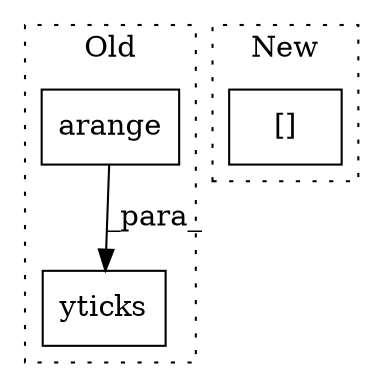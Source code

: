 digraph G {
subgraph cluster0 {
1 [label="yticks" a="32" s="756,788" l="7,1" shape="box"];
3 [label="arange" a="32" s="770,787" l="7,1" shape="box"];
label = "Old";
style="dotted";
}
subgraph cluster1 {
2 [label="[]" a="2" s="778,802" l="6,1" shape="box"];
label = "New";
style="dotted";
}
3 -> 1 [label="_para_"];
}